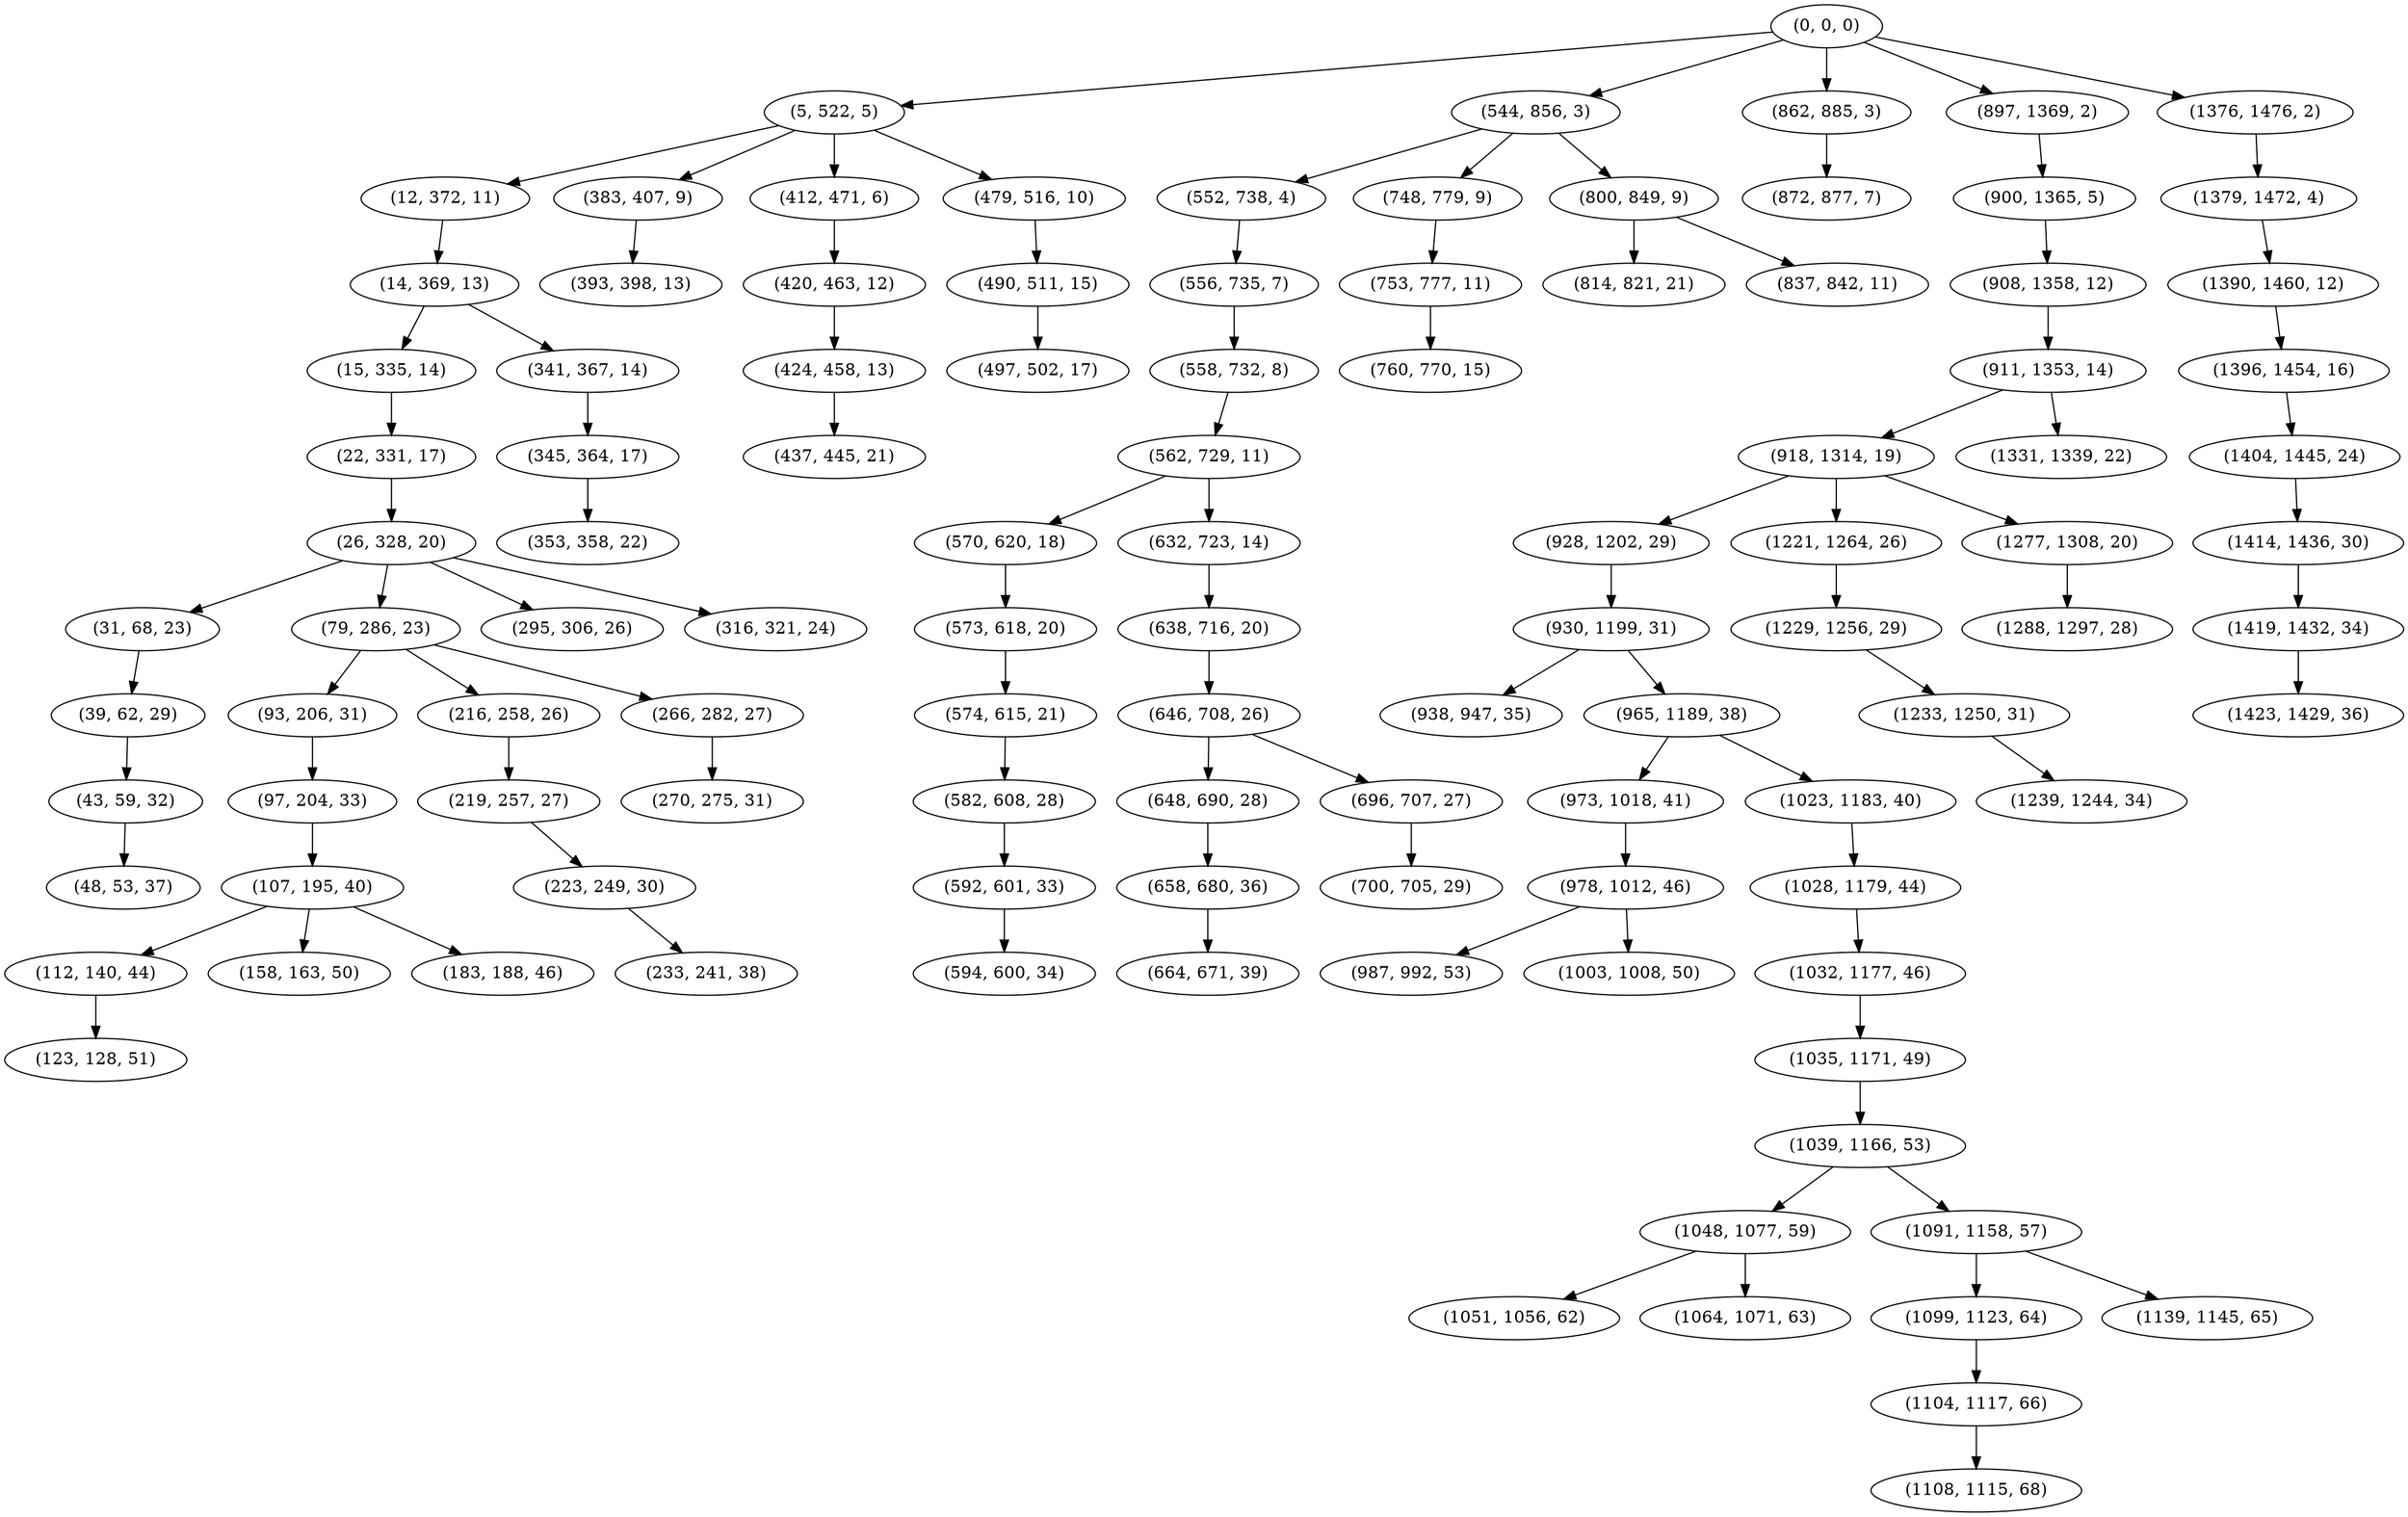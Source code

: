 digraph tree {
    "(0, 0, 0)";
    "(5, 522, 5)";
    "(12, 372, 11)";
    "(14, 369, 13)";
    "(15, 335, 14)";
    "(22, 331, 17)";
    "(26, 328, 20)";
    "(31, 68, 23)";
    "(39, 62, 29)";
    "(43, 59, 32)";
    "(48, 53, 37)";
    "(79, 286, 23)";
    "(93, 206, 31)";
    "(97, 204, 33)";
    "(107, 195, 40)";
    "(112, 140, 44)";
    "(123, 128, 51)";
    "(158, 163, 50)";
    "(183, 188, 46)";
    "(216, 258, 26)";
    "(219, 257, 27)";
    "(223, 249, 30)";
    "(233, 241, 38)";
    "(266, 282, 27)";
    "(270, 275, 31)";
    "(295, 306, 26)";
    "(316, 321, 24)";
    "(341, 367, 14)";
    "(345, 364, 17)";
    "(353, 358, 22)";
    "(383, 407, 9)";
    "(393, 398, 13)";
    "(412, 471, 6)";
    "(420, 463, 12)";
    "(424, 458, 13)";
    "(437, 445, 21)";
    "(479, 516, 10)";
    "(490, 511, 15)";
    "(497, 502, 17)";
    "(544, 856, 3)";
    "(552, 738, 4)";
    "(556, 735, 7)";
    "(558, 732, 8)";
    "(562, 729, 11)";
    "(570, 620, 18)";
    "(573, 618, 20)";
    "(574, 615, 21)";
    "(582, 608, 28)";
    "(592, 601, 33)";
    "(594, 600, 34)";
    "(632, 723, 14)";
    "(638, 716, 20)";
    "(646, 708, 26)";
    "(648, 690, 28)";
    "(658, 680, 36)";
    "(664, 671, 39)";
    "(696, 707, 27)";
    "(700, 705, 29)";
    "(748, 779, 9)";
    "(753, 777, 11)";
    "(760, 770, 15)";
    "(800, 849, 9)";
    "(814, 821, 21)";
    "(837, 842, 11)";
    "(862, 885, 3)";
    "(872, 877, 7)";
    "(897, 1369, 2)";
    "(900, 1365, 5)";
    "(908, 1358, 12)";
    "(911, 1353, 14)";
    "(918, 1314, 19)";
    "(928, 1202, 29)";
    "(930, 1199, 31)";
    "(938, 947, 35)";
    "(965, 1189, 38)";
    "(973, 1018, 41)";
    "(978, 1012, 46)";
    "(987, 992, 53)";
    "(1003, 1008, 50)";
    "(1023, 1183, 40)";
    "(1028, 1179, 44)";
    "(1032, 1177, 46)";
    "(1035, 1171, 49)";
    "(1039, 1166, 53)";
    "(1048, 1077, 59)";
    "(1051, 1056, 62)";
    "(1064, 1071, 63)";
    "(1091, 1158, 57)";
    "(1099, 1123, 64)";
    "(1104, 1117, 66)";
    "(1108, 1115, 68)";
    "(1139, 1145, 65)";
    "(1221, 1264, 26)";
    "(1229, 1256, 29)";
    "(1233, 1250, 31)";
    "(1239, 1244, 34)";
    "(1277, 1308, 20)";
    "(1288, 1297, 28)";
    "(1331, 1339, 22)";
    "(1376, 1476, 2)";
    "(1379, 1472, 4)";
    "(1390, 1460, 12)";
    "(1396, 1454, 16)";
    "(1404, 1445, 24)";
    "(1414, 1436, 30)";
    "(1419, 1432, 34)";
    "(1423, 1429, 36)";
    "(0, 0, 0)" -> "(5, 522, 5)";
    "(0, 0, 0)" -> "(544, 856, 3)";
    "(0, 0, 0)" -> "(862, 885, 3)";
    "(0, 0, 0)" -> "(897, 1369, 2)";
    "(0, 0, 0)" -> "(1376, 1476, 2)";
    "(5, 522, 5)" -> "(12, 372, 11)";
    "(5, 522, 5)" -> "(383, 407, 9)";
    "(5, 522, 5)" -> "(412, 471, 6)";
    "(5, 522, 5)" -> "(479, 516, 10)";
    "(12, 372, 11)" -> "(14, 369, 13)";
    "(14, 369, 13)" -> "(15, 335, 14)";
    "(14, 369, 13)" -> "(341, 367, 14)";
    "(15, 335, 14)" -> "(22, 331, 17)";
    "(22, 331, 17)" -> "(26, 328, 20)";
    "(26, 328, 20)" -> "(31, 68, 23)";
    "(26, 328, 20)" -> "(79, 286, 23)";
    "(26, 328, 20)" -> "(295, 306, 26)";
    "(26, 328, 20)" -> "(316, 321, 24)";
    "(31, 68, 23)" -> "(39, 62, 29)";
    "(39, 62, 29)" -> "(43, 59, 32)";
    "(43, 59, 32)" -> "(48, 53, 37)";
    "(79, 286, 23)" -> "(93, 206, 31)";
    "(79, 286, 23)" -> "(216, 258, 26)";
    "(79, 286, 23)" -> "(266, 282, 27)";
    "(93, 206, 31)" -> "(97, 204, 33)";
    "(97, 204, 33)" -> "(107, 195, 40)";
    "(107, 195, 40)" -> "(112, 140, 44)";
    "(107, 195, 40)" -> "(158, 163, 50)";
    "(107, 195, 40)" -> "(183, 188, 46)";
    "(112, 140, 44)" -> "(123, 128, 51)";
    "(216, 258, 26)" -> "(219, 257, 27)";
    "(219, 257, 27)" -> "(223, 249, 30)";
    "(223, 249, 30)" -> "(233, 241, 38)";
    "(266, 282, 27)" -> "(270, 275, 31)";
    "(341, 367, 14)" -> "(345, 364, 17)";
    "(345, 364, 17)" -> "(353, 358, 22)";
    "(383, 407, 9)" -> "(393, 398, 13)";
    "(412, 471, 6)" -> "(420, 463, 12)";
    "(420, 463, 12)" -> "(424, 458, 13)";
    "(424, 458, 13)" -> "(437, 445, 21)";
    "(479, 516, 10)" -> "(490, 511, 15)";
    "(490, 511, 15)" -> "(497, 502, 17)";
    "(544, 856, 3)" -> "(552, 738, 4)";
    "(544, 856, 3)" -> "(748, 779, 9)";
    "(544, 856, 3)" -> "(800, 849, 9)";
    "(552, 738, 4)" -> "(556, 735, 7)";
    "(556, 735, 7)" -> "(558, 732, 8)";
    "(558, 732, 8)" -> "(562, 729, 11)";
    "(562, 729, 11)" -> "(570, 620, 18)";
    "(562, 729, 11)" -> "(632, 723, 14)";
    "(570, 620, 18)" -> "(573, 618, 20)";
    "(573, 618, 20)" -> "(574, 615, 21)";
    "(574, 615, 21)" -> "(582, 608, 28)";
    "(582, 608, 28)" -> "(592, 601, 33)";
    "(592, 601, 33)" -> "(594, 600, 34)";
    "(632, 723, 14)" -> "(638, 716, 20)";
    "(638, 716, 20)" -> "(646, 708, 26)";
    "(646, 708, 26)" -> "(648, 690, 28)";
    "(646, 708, 26)" -> "(696, 707, 27)";
    "(648, 690, 28)" -> "(658, 680, 36)";
    "(658, 680, 36)" -> "(664, 671, 39)";
    "(696, 707, 27)" -> "(700, 705, 29)";
    "(748, 779, 9)" -> "(753, 777, 11)";
    "(753, 777, 11)" -> "(760, 770, 15)";
    "(800, 849, 9)" -> "(814, 821, 21)";
    "(800, 849, 9)" -> "(837, 842, 11)";
    "(862, 885, 3)" -> "(872, 877, 7)";
    "(897, 1369, 2)" -> "(900, 1365, 5)";
    "(900, 1365, 5)" -> "(908, 1358, 12)";
    "(908, 1358, 12)" -> "(911, 1353, 14)";
    "(911, 1353, 14)" -> "(918, 1314, 19)";
    "(911, 1353, 14)" -> "(1331, 1339, 22)";
    "(918, 1314, 19)" -> "(928, 1202, 29)";
    "(918, 1314, 19)" -> "(1221, 1264, 26)";
    "(918, 1314, 19)" -> "(1277, 1308, 20)";
    "(928, 1202, 29)" -> "(930, 1199, 31)";
    "(930, 1199, 31)" -> "(938, 947, 35)";
    "(930, 1199, 31)" -> "(965, 1189, 38)";
    "(965, 1189, 38)" -> "(973, 1018, 41)";
    "(965, 1189, 38)" -> "(1023, 1183, 40)";
    "(973, 1018, 41)" -> "(978, 1012, 46)";
    "(978, 1012, 46)" -> "(987, 992, 53)";
    "(978, 1012, 46)" -> "(1003, 1008, 50)";
    "(1023, 1183, 40)" -> "(1028, 1179, 44)";
    "(1028, 1179, 44)" -> "(1032, 1177, 46)";
    "(1032, 1177, 46)" -> "(1035, 1171, 49)";
    "(1035, 1171, 49)" -> "(1039, 1166, 53)";
    "(1039, 1166, 53)" -> "(1048, 1077, 59)";
    "(1039, 1166, 53)" -> "(1091, 1158, 57)";
    "(1048, 1077, 59)" -> "(1051, 1056, 62)";
    "(1048, 1077, 59)" -> "(1064, 1071, 63)";
    "(1091, 1158, 57)" -> "(1099, 1123, 64)";
    "(1091, 1158, 57)" -> "(1139, 1145, 65)";
    "(1099, 1123, 64)" -> "(1104, 1117, 66)";
    "(1104, 1117, 66)" -> "(1108, 1115, 68)";
    "(1221, 1264, 26)" -> "(1229, 1256, 29)";
    "(1229, 1256, 29)" -> "(1233, 1250, 31)";
    "(1233, 1250, 31)" -> "(1239, 1244, 34)";
    "(1277, 1308, 20)" -> "(1288, 1297, 28)";
    "(1376, 1476, 2)" -> "(1379, 1472, 4)";
    "(1379, 1472, 4)" -> "(1390, 1460, 12)";
    "(1390, 1460, 12)" -> "(1396, 1454, 16)";
    "(1396, 1454, 16)" -> "(1404, 1445, 24)";
    "(1404, 1445, 24)" -> "(1414, 1436, 30)";
    "(1414, 1436, 30)" -> "(1419, 1432, 34)";
    "(1419, 1432, 34)" -> "(1423, 1429, 36)";
}
